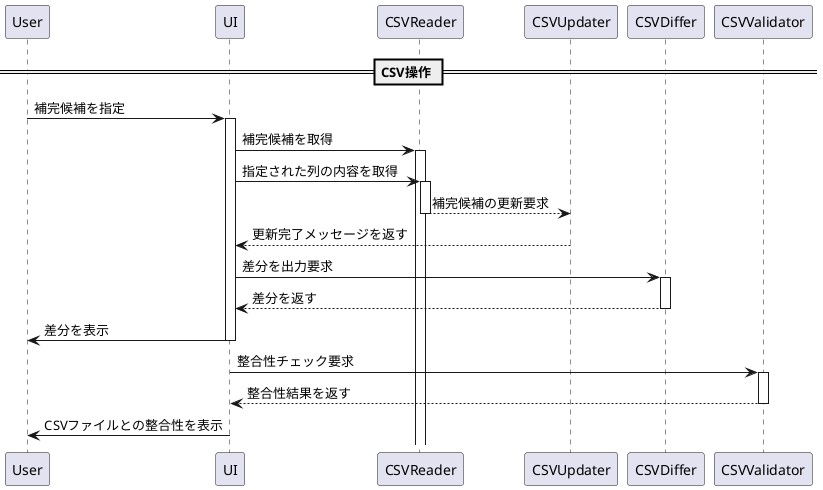 @startuml
== CSV操作 ==
User -> UI : 補完候補を指定
activate UI

UI -> CSVReader : 補完候補を取得
activate CSVReader

UI -> CSVReader : 指定された列の内容を取得
activate CSVReader

CSVReader --> CSVUpdater : 補完候補の更新要求
deactivate CSVReader

CSVUpdater --> UI : 更新完了メッセージを返す
deactivate CSVUpdater

UI -> CSVDiffer : 差分を出力要求
activate CSVDiffer

CSVDiffer --> UI : 差分を返す
deactivate CSVDiffer

UI -> User : 差分を表示
deactivate UI

UI -> CSVValidator : 整合性チェック要求
activate CSVValidator

CSVValidator --> UI : 整合性結果を返す
deactivate CSVValidator

UI -> User : CSVファイルとの整合性を表示
deactivate UI
@enduml